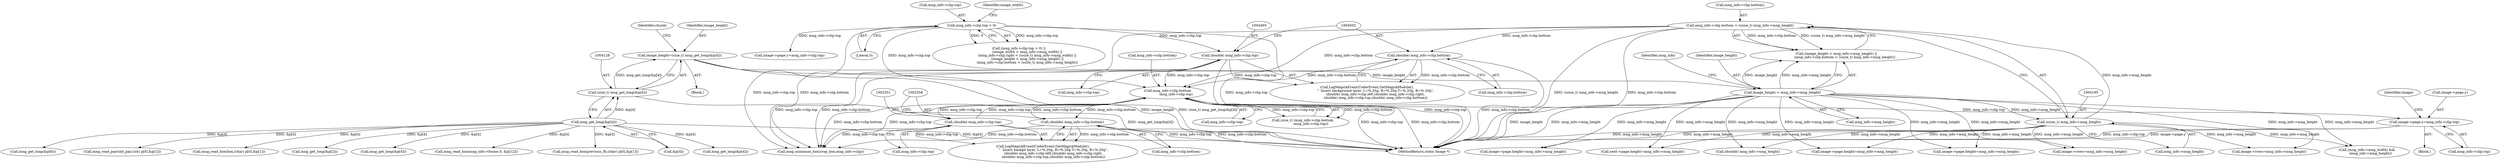 digraph "0_ImageMagick_9eedb5660f1704cde8e8cd784c5c2a09dd2fd60f_0@pointer" {
"1002496" [label="(Call,image->page.y=mng_info->clip.top)"];
"1002369" [label="(Call,mng_info->clip.bottom\n               -mng_info->clip.top)"];
"1004188" [label="(Call,mng_info->clip.bottom < (ssize_t) mng_info->mng_height)"];
"1004194" [label="(Call,(ssize_t) mng_info->mng_height)"];
"1004183" [label="(Call,image_height < mng_info->mng_height)"];
"1004125" [label="(Call,image_height=(size_t) mng_get_long(&p[4]))"];
"1004127" [label="(Call,(size_t) mng_get_long(&p[4]))"];
"1004129" [label="(Call,mng_get_long(&p[4]))"];
"1002557" [label="(Call,(double) mng_info->clip.bottom)"];
"1004501" [label="(Call,(double) mng_info->clip.bottom)"];
"1004157" [label="(Call,mng_info->clip.top > 0)"];
"1004494" [label="(Call,(double) mng_info->clip.top)"];
"1002550" [label="(Call,(double) mng_info->clip.top)"];
"1004194" [label="(Call,(ssize_t) mng_info->mng_height)"];
"1007374" [label="(MethodReturn,static Image *)"];
"1004157" [label="(Call,mng_info->clip.top > 0)"];
"1002408" [label="(Block,)"];
"1004188" [label="(Call,mng_info->clip.bottom < (ssize_t) mng_info->mng_height)"];
"1002502" [label="(Call,mng_info->clip.top)"];
"1002559" [label="(Call,mng_info->clip.bottom)"];
"1004327" [label="(Call,(double) mng_info->mng_height)"];
"1004183" [label="(Call,image_height < mng_info->mng_height)"];
"1004191" [label="(Identifier,mng_info)"];
"1002532" [label="(Call,LogMagickEvent(CoderEvent,GetMagickModule(),\n                    \"  Insert backgd layer, L=%.20g, R=%.20g T=%.20g, B=%.20g\",\n                    (double) mng_info->clip.left,(double) mng_info->clip.right,\n                    (double) mng_info->clip.top,(double) mng_info->clip.bottom))"];
"1000424" [label="(Block,)"];
"1004163" [label="(Literal,0)"];
"1001841" [label="(Call,mng_get_long(&p[4]))"];
"1007202" [label="(Call,next->page.height=mng_info->mng_height)"];
"1002496" [label="(Call,image->page.y=mng_info->clip.top)"];
"1002509" [label="(Identifier,image)"];
"1004476" [label="(Call,LogMagickEvent(CoderEvent,GetMagickModule(),\n                \"  Insert background layer, L=%.20g, R=%.20g T=%.20g, B=%.20g\",\n                (double) mng_info->clip.left,(double) mng_info->clip.right,\n                (double) mng_info->clip.top,(double) mng_info->clip.bottom))"];
"1002552" [label="(Call,mng_info->clip.top)"];
"1004189" [label="(Call,mng_info->clip.bottom)"];
"1002557" [label="(Call,(double) mng_info->clip.bottom)"];
"1004280" [label="(Call,image->page.height=mng_info->mng_height)"];
"1004166" [label="(Identifier,image_width)"];
"1004496" [label="(Call,mng_info->clip.top)"];
"1004608" [label="(Call,image->page.height=mng_info->mng_height)"];
"1006760" [label="(Call,image->rows=mng_info->mng_height)"];
"1004129" [label="(Call,mng_get_long(&p[4]))"];
"1001050" [label="(Call,mng_get_long(&p[6]))"];
"1006699" [label="(Call,(mng_info->mng_width) &&\n       (mng_info->mng_height))"];
"1004125" [label="(Call,image_height=(size_t) mng_get_long(&p[4]))"];
"1002932" [label="(Call,mng_read_pair(old_pair,(int) p[0],&p[1]))"];
"1004184" [label="(Identifier,image_height)"];
"1002663" [label="(Call,mng_read_box(box,(char) p[0],&p[1]))"];
"1004158" [label="(Call,mng_info->clip.top)"];
"1004185" [label="(Call,mng_info->mng_height)"];
"1004156" [label="(Call,(mng_info->clip.top > 0) ||\n                (image_width < mng_info->mng_width) ||\n                (mng_info->clip.right < (ssize_t) mng_info->mng_width) ||\n                (image_height < mng_info->mng_height) ||\n                (mng_info->clip.bottom < (ssize_t) mng_info->mng_height))"];
"1006776" [label="(Call,image->page.height=mng_info->mng_height)"];
"1002497" [label="(Call,image->page.y)"];
"1004135" [label="(Identifier,chunk)"];
"1002550" [label="(Call,(double) mng_info->clip.top)"];
"1004127" [label="(Call,(size_t) mng_get_long(&p[4]))"];
"1004264" [label="(Call,image->rows=mng_info->mng_height)"];
"1006281" [label="(Call,mng_minimum_box(crop_box,mng_info->clip))"];
"1002375" [label="(Call,mng_info->clip.top)"];
"1004445" [label="(Call,image->page.y=mng_info->clip.top)"];
"1004503" [label="(Call,mng_info->clip.bottom)"];
"1001041" [label="(Call,mng_get_long(&p[2]))"];
"1004182" [label="(Call,(image_height < mng_info->mng_height) ||\n                (mng_info->clip.bottom < (ssize_t) mng_info->mng_height))"];
"1003760" [label="(Call,mng_get_long(&p[4]))"];
"1004494" [label="(Call,(double) mng_info->clip.top)"];
"1002367" [label="(Call,(size_t) (mng_info->clip.bottom\n               -mng_info->clip.top))"];
"1004126" [label="(Identifier,image_height)"];
"1001337" [label="(Call,mng_read_box(mng_info->frame,0, &p[12]))"];
"1002282" [label="(Call,mng_read_box(previous_fb,(char) p[0],&p[1]))"];
"1002369" [label="(Call,mng_info->clip.bottom\n               -mng_info->clip.top)"];
"1004501" [label="(Call,(double) mng_info->clip.bottom)"];
"1004130" [label="(Call,&p[4])"];
"1004196" [label="(Call,mng_info->mng_height)"];
"1002370" [label="(Call,mng_info->clip.bottom)"];
"1002496" -> "1002408"  [label="AST: "];
"1002496" -> "1002502"  [label="CFG: "];
"1002497" -> "1002496"  [label="AST: "];
"1002502" -> "1002496"  [label="AST: "];
"1002509" -> "1002496"  [label="CFG: "];
"1002496" -> "1007374"  [label="DDG: image->page.y"];
"1002496" -> "1007374"  [label="DDG: mng_info->clip.top"];
"1002369" -> "1002496"  [label="DDG: mng_info->clip.top"];
"1002369" -> "1002367"  [label="AST: "];
"1002369" -> "1002375"  [label="CFG: "];
"1002370" -> "1002369"  [label="AST: "];
"1002375" -> "1002369"  [label="AST: "];
"1002367" -> "1002369"  [label="CFG: "];
"1002369" -> "1007374"  [label="DDG: mng_info->clip.top"];
"1002369" -> "1007374"  [label="DDG: mng_info->clip.bottom"];
"1002369" -> "1002367"  [label="DDG: mng_info->clip.bottom"];
"1002369" -> "1002367"  [label="DDG: mng_info->clip.top"];
"1004188" -> "1002369"  [label="DDG: mng_info->clip.bottom"];
"1002557" -> "1002369"  [label="DDG: mng_info->clip.bottom"];
"1004501" -> "1002369"  [label="DDG: mng_info->clip.bottom"];
"1004157" -> "1002369"  [label="DDG: mng_info->clip.top"];
"1004494" -> "1002369"  [label="DDG: mng_info->clip.top"];
"1002550" -> "1002369"  [label="DDG: mng_info->clip.top"];
"1002369" -> "1002550"  [label="DDG: mng_info->clip.top"];
"1002369" -> "1002557"  [label="DDG: mng_info->clip.bottom"];
"1002369" -> "1006281"  [label="DDG: mng_info->clip.bottom"];
"1002369" -> "1006281"  [label="DDG: mng_info->clip.top"];
"1004188" -> "1004182"  [label="AST: "];
"1004188" -> "1004194"  [label="CFG: "];
"1004189" -> "1004188"  [label="AST: "];
"1004194" -> "1004188"  [label="AST: "];
"1004182" -> "1004188"  [label="CFG: "];
"1004188" -> "1007374"  [label="DDG: mng_info->clip.bottom"];
"1004188" -> "1007374"  [label="DDG: (ssize_t) mng_info->mng_height"];
"1004188" -> "1004182"  [label="DDG: mng_info->clip.bottom"];
"1004188" -> "1004182"  [label="DDG: (ssize_t) mng_info->mng_height"];
"1004194" -> "1004188"  [label="DDG: mng_info->mng_height"];
"1004188" -> "1004501"  [label="DDG: mng_info->clip.bottom"];
"1004188" -> "1006281"  [label="DDG: mng_info->clip.bottom"];
"1004194" -> "1004196"  [label="CFG: "];
"1004195" -> "1004194"  [label="AST: "];
"1004196" -> "1004194"  [label="AST: "];
"1004194" -> "1007374"  [label="DDG: mng_info->mng_height"];
"1004183" -> "1004194"  [label="DDG: mng_info->mng_height"];
"1004194" -> "1004264"  [label="DDG: mng_info->mng_height"];
"1004194" -> "1004280"  [label="DDG: mng_info->mng_height"];
"1004194" -> "1004327"  [label="DDG: mng_info->mng_height"];
"1004194" -> "1004608"  [label="DDG: mng_info->mng_height"];
"1004194" -> "1006699"  [label="DDG: mng_info->mng_height"];
"1004194" -> "1006760"  [label="DDG: mng_info->mng_height"];
"1004194" -> "1006776"  [label="DDG: mng_info->mng_height"];
"1004194" -> "1007202"  [label="DDG: mng_info->mng_height"];
"1004183" -> "1004182"  [label="AST: "];
"1004183" -> "1004185"  [label="CFG: "];
"1004184" -> "1004183"  [label="AST: "];
"1004185" -> "1004183"  [label="AST: "];
"1004191" -> "1004183"  [label="CFG: "];
"1004182" -> "1004183"  [label="CFG: "];
"1004183" -> "1007374"  [label="DDG: mng_info->mng_height"];
"1004183" -> "1007374"  [label="DDG: image_height"];
"1004183" -> "1004182"  [label="DDG: image_height"];
"1004183" -> "1004182"  [label="DDG: mng_info->mng_height"];
"1004125" -> "1004183"  [label="DDG: image_height"];
"1004183" -> "1004264"  [label="DDG: mng_info->mng_height"];
"1004183" -> "1004280"  [label="DDG: mng_info->mng_height"];
"1004183" -> "1004327"  [label="DDG: mng_info->mng_height"];
"1004183" -> "1004608"  [label="DDG: mng_info->mng_height"];
"1004183" -> "1006699"  [label="DDG: mng_info->mng_height"];
"1004183" -> "1006760"  [label="DDG: mng_info->mng_height"];
"1004183" -> "1006776"  [label="DDG: mng_info->mng_height"];
"1004183" -> "1007202"  [label="DDG: mng_info->mng_height"];
"1004125" -> "1000424"  [label="AST: "];
"1004125" -> "1004127"  [label="CFG: "];
"1004126" -> "1004125"  [label="AST: "];
"1004127" -> "1004125"  [label="AST: "];
"1004135" -> "1004125"  [label="CFG: "];
"1004125" -> "1007374"  [label="DDG: image_height"];
"1004125" -> "1007374"  [label="DDG: (size_t) mng_get_long(&p[4])"];
"1004127" -> "1004125"  [label="DDG: mng_get_long(&p[4])"];
"1004127" -> "1004129"  [label="CFG: "];
"1004128" -> "1004127"  [label="AST: "];
"1004129" -> "1004127"  [label="AST: "];
"1004127" -> "1007374"  [label="DDG: mng_get_long(&p[4])"];
"1004129" -> "1004127"  [label="DDG: &p[4]"];
"1004129" -> "1004130"  [label="CFG: "];
"1004130" -> "1004129"  [label="AST: "];
"1004129" -> "1007374"  [label="DDG: &p[4]"];
"1004129" -> "1001041"  [label="DDG: &p[4]"];
"1004129" -> "1001050"  [label="DDG: &p[4]"];
"1004129" -> "1001337"  [label="DDG: &p[4]"];
"1004129" -> "1001841"  [label="DDG: &p[4]"];
"1004129" -> "1002282"  [label="DDG: &p[4]"];
"1004129" -> "1002663"  [label="DDG: &p[4]"];
"1004129" -> "1002932"  [label="DDG: &p[4]"];
"1004129" -> "1003760"  [label="DDG: &p[4]"];
"1002557" -> "1002532"  [label="AST: "];
"1002557" -> "1002559"  [label="CFG: "];
"1002558" -> "1002557"  [label="AST: "];
"1002559" -> "1002557"  [label="AST: "];
"1002532" -> "1002557"  [label="CFG: "];
"1002557" -> "1007374"  [label="DDG: mng_info->clip.bottom"];
"1002557" -> "1002532"  [label="DDG: mng_info->clip.bottom"];
"1002557" -> "1006281"  [label="DDG: mng_info->clip.bottom"];
"1004501" -> "1004476"  [label="AST: "];
"1004501" -> "1004503"  [label="CFG: "];
"1004502" -> "1004501"  [label="AST: "];
"1004503" -> "1004501"  [label="AST: "];
"1004476" -> "1004501"  [label="CFG: "];
"1004501" -> "1007374"  [label="DDG: mng_info->clip.bottom"];
"1004501" -> "1004476"  [label="DDG: mng_info->clip.bottom"];
"1004501" -> "1006281"  [label="DDG: mng_info->clip.bottom"];
"1004157" -> "1004156"  [label="AST: "];
"1004157" -> "1004163"  [label="CFG: "];
"1004158" -> "1004157"  [label="AST: "];
"1004163" -> "1004157"  [label="AST: "];
"1004166" -> "1004157"  [label="CFG: "];
"1004156" -> "1004157"  [label="CFG: "];
"1004157" -> "1007374"  [label="DDG: mng_info->clip.top"];
"1004157" -> "1004156"  [label="DDG: mng_info->clip.top"];
"1004157" -> "1004156"  [label="DDG: 0"];
"1004157" -> "1004445"  [label="DDG: mng_info->clip.top"];
"1004157" -> "1004494"  [label="DDG: mng_info->clip.top"];
"1004157" -> "1006281"  [label="DDG: mng_info->clip.top"];
"1004494" -> "1004476"  [label="AST: "];
"1004494" -> "1004496"  [label="CFG: "];
"1004495" -> "1004494"  [label="AST: "];
"1004496" -> "1004494"  [label="AST: "];
"1004502" -> "1004494"  [label="CFG: "];
"1004494" -> "1007374"  [label="DDG: mng_info->clip.top"];
"1004494" -> "1004476"  [label="DDG: mng_info->clip.top"];
"1004494" -> "1006281"  [label="DDG: mng_info->clip.top"];
"1002550" -> "1002532"  [label="AST: "];
"1002550" -> "1002552"  [label="CFG: "];
"1002551" -> "1002550"  [label="AST: "];
"1002552" -> "1002550"  [label="AST: "];
"1002558" -> "1002550"  [label="CFG: "];
"1002550" -> "1007374"  [label="DDG: mng_info->clip.top"];
"1002550" -> "1002532"  [label="DDG: mng_info->clip.top"];
"1002550" -> "1006281"  [label="DDG: mng_info->clip.top"];
}
